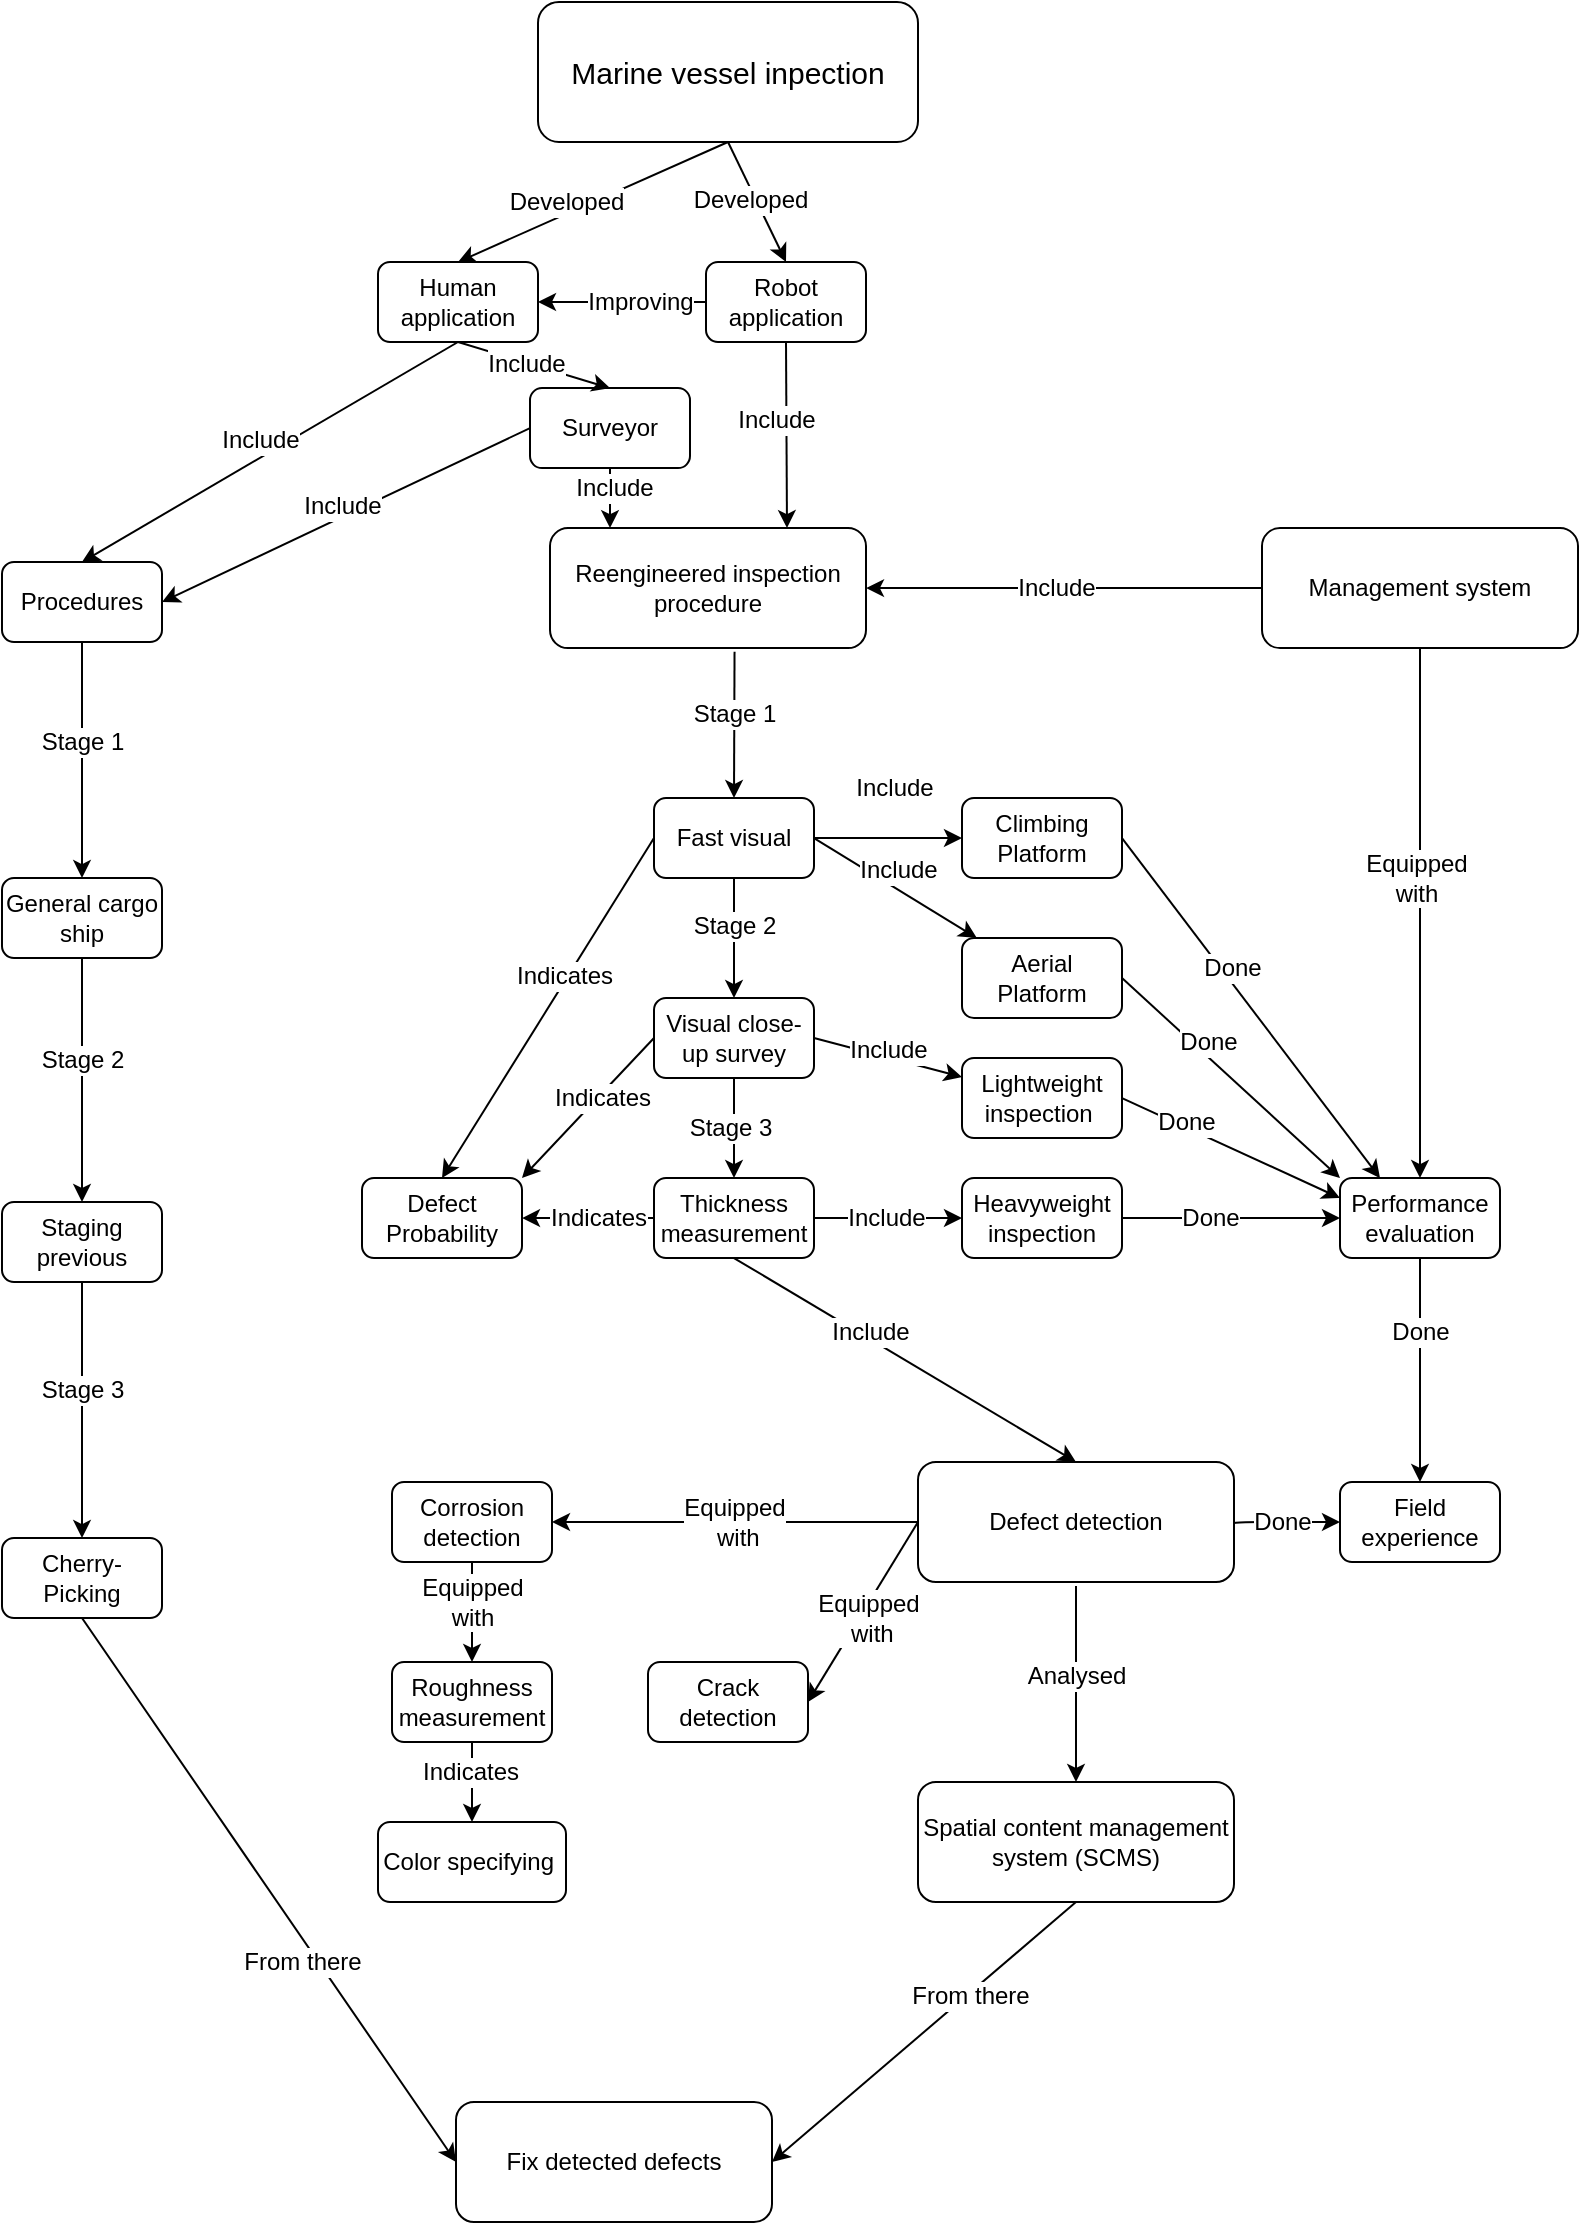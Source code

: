 <mxfile version="12.8.9" type="device"><diagram id="qRIM2zKwGqz1v9ZMlYBq" name="Page-1"><mxGraphModel dx="1422" dy="755" grid="1" gridSize="10" guides="1" tooltips="1" connect="1" arrows="1" fold="1" page="1" pageScale="1" pageWidth="827" pageHeight="1169" math="0" shadow="0"><root><mxCell id="0"/><mxCell id="1" parent="0"/><mxCell id="XjPAc7QNafEsfGHRPOn9-3" value="&lt;font style=&quot;font-size: 15px&quot;&gt;Marine vessel inpection&lt;/font&gt;" style="rounded=1;whiteSpace=wrap;html=1;" vertex="1" parent="1"><mxGeometry x="288" y="20" width="190" height="70" as="geometry"/></mxCell><mxCell id="XjPAc7QNafEsfGHRPOn9-4" value="Human application" style="rounded=1;whiteSpace=wrap;html=1;" vertex="1" parent="1"><mxGeometry x="208" y="150" width="80" height="40" as="geometry"/></mxCell><mxCell id="XjPAc7QNafEsfGHRPOn9-28" style="edgeStyle=orthogonalEdgeStyle;rounded=0;orthogonalLoop=1;jettySize=auto;html=1;" edge="1" parent="1" source="XjPAc7QNafEsfGHRPOn9-5" target="XjPAc7QNafEsfGHRPOn9-4"><mxGeometry relative="1" as="geometry"/></mxCell><mxCell id="XjPAc7QNafEsfGHRPOn9-33" value="Improving" style="text;html=1;align=center;verticalAlign=middle;resizable=0;points=[];labelBackgroundColor=#ffffff;" vertex="1" connectable="0" parent="XjPAc7QNafEsfGHRPOn9-28"><mxGeometry x="0.257" y="4" relative="1" as="geometry"><mxPoint x="20" y="-4" as="offset"/></mxGeometry></mxCell><mxCell id="XjPAc7QNafEsfGHRPOn9-5" value="Robot application" style="rounded=1;whiteSpace=wrap;html=1;" vertex="1" parent="1"><mxGeometry x="372" y="150" width="80" height="40" as="geometry"/></mxCell><mxCell id="XjPAc7QNafEsfGHRPOn9-6" value="Reengineered inspection procedure" style="rounded=1;whiteSpace=wrap;html=1;" vertex="1" parent="1"><mxGeometry x="294" y="283.06" width="158" height="60" as="geometry"/></mxCell><mxCell id="XjPAc7QNafEsfGHRPOn9-8" value="Fast visual" style="rounded=1;whiteSpace=wrap;html=1;" vertex="1" parent="1"><mxGeometry x="346" y="418.02" width="80" height="40" as="geometry"/></mxCell><mxCell id="XjPAc7QNafEsfGHRPOn9-15" value="Visual close-up survey" style="rounded=1;whiteSpace=wrap;html=1;" vertex="1" parent="1"><mxGeometry x="346" y="518.02" width="80" height="40" as="geometry"/></mxCell><mxCell id="XjPAc7QNafEsfGHRPOn9-16" value="Thickness measurement" style="rounded=1;whiteSpace=wrap;html=1;" vertex="1" parent="1"><mxGeometry x="346" y="608.02" width="80" height="40" as="geometry"/></mxCell><mxCell id="XjPAc7QNafEsfGHRPOn9-18" value="Staging previous" style="rounded=1;whiteSpace=wrap;html=1;" vertex="1" parent="1"><mxGeometry x="20" y="620" width="80" height="40" as="geometry"/></mxCell><mxCell id="XjPAc7QNafEsfGHRPOn9-20" value="Cherry-Picking" style="rounded=1;whiteSpace=wrap;html=1;" vertex="1" parent="1"><mxGeometry x="20" y="788.02" width="80" height="40" as="geometry"/></mxCell><mxCell id="XjPAc7QNafEsfGHRPOn9-21" value="Aerial Platform" style="rounded=1;whiteSpace=wrap;html=1;" vertex="1" parent="1"><mxGeometry x="500" y="488.02" width="80" height="40" as="geometry"/></mxCell><mxCell id="XjPAc7QNafEsfGHRPOn9-22" value="Climbing Platform" style="rounded=1;whiteSpace=wrap;html=1;" vertex="1" parent="1"><mxGeometry x="500" y="418.02" width="80" height="40" as="geometry"/></mxCell><mxCell id="XjPAc7QNafEsfGHRPOn9-26" value="" style="endArrow=classic;html=1;exitX=0.5;exitY=1;exitDx=0;exitDy=0;entryX=0.5;entryY=0;entryDx=0;entryDy=0;" edge="1" parent="1" source="XjPAc7QNafEsfGHRPOn9-3" target="XjPAc7QNafEsfGHRPOn9-4"><mxGeometry width="50" height="50" relative="1" as="geometry"><mxPoint x="348" y="140" as="sourcePoint"/><mxPoint x="328" y="190" as="targetPoint"/></mxGeometry></mxCell><mxCell id="XjPAc7QNafEsfGHRPOn9-29" value="&lt;span style=&quot;color: rgba(0 , 0 , 0 , 0) ; font-family: monospace ; font-size: 0px ; background-color: rgb(248 , 249 , 250)&quot;&gt;%3CmxGraphModel%3E%3Croot%3E%3CmxCell%20id%3D%220%22%2F%3E%3CmxCell%20id%3D%221%22%20parent%3D%220%22%2F%3E%3CmxCell%20id%3D%222%22%20value%3D%22%22%20style%3D%22endArrow%3Dclassic%3Bhtml%3D1%3BexitX%3D0.5%3BexitY%3D1%3BexitDx%3D0%3BexitDy%3D0%3BentryX%3D0.5%3BentryY%3D0%3BentryDx%3D0%3BentryDy%3D0%3B%22%20edge%3D%221%22%20parent%3D%221%22%3E%3CmxGeometry%20width%3D%2250%22%20height%3D%2250%22%20relative%3D%221%22%20as%3D%22geometry%22%3E%3CmxPoint%20x%3D%22395%22%20y%3D%2290%22%20as%3D%22sourcePoint%22%2F%3E%3CmxPoint%20x%3D%22310%22%20y%3D%22190%22%20as%3D%22targetPoint%22%2F%3E%3C%2FmxGeometry%3E%3C%2FmxCell%3E%3C%2Froot%3E%3C%2FmxGraphModel%3E&lt;/span&gt;&lt;span style=&quot;color: rgba(0 , 0 , 0 , 0) ; font-family: monospace ; font-size: 0px ; background-color: rgb(248 , 249 , 250)&quot;&gt;%3CmxGraphModel%3E%3Croot%3E%3CmxCell%20id%3D%220%22%2F%3E%3CmxCell%20id%3D%221%22%20parent%3D%220%22%2F%3E%3CmxCell%20id%3D%222%22%20value%3D%22%22%20style%3D%22endArrow%3Dclassic%3Bhtml%3D1%3BexitX%3D0.5%3BexitY%3D1%3BexitDx%3D0%3BexitDy%3D0%3BentryX%3D0.5%3BentryY%3D0%3BentryDx%3D0%3BentryDy%3D0%3B%22%20edge%3D%221%22%20parent%3D%221%22%3E%3CmxGeometry%20width%3D%2250%22%20height%3D%2250%22%20relative%3D%221%22%20as%3D%22geometry%22%3E%3CmxPoint%20x%3D%22395%22%20y%3D%2290%22%20as%3D%22sourcePoint%22%2F%3E%3CmxPoint%20x%3D%22310%22%20y%3D%22190%22%20as%3D%22targetPoint%22%2F%3E%3C%2FmxGeometry%3E%3C%2FmxCell%3E%3C%2Froot%3E%3C%2FmxGraphModel%3EDevelo&lt;/span&gt;" style="text;html=1;align=center;verticalAlign=middle;resizable=0;points=[];labelBackgroundColor=#ffffff;" vertex="1" connectable="0" parent="XjPAc7QNafEsfGHRPOn9-26"><mxGeometry x="-0.176" y="1" relative="1" as="geometry"><mxPoint as="offset"/></mxGeometry></mxCell><mxCell id="XjPAc7QNafEsfGHRPOn9-30" value="Developed" style="text;html=1;align=center;verticalAlign=middle;resizable=0;points=[];labelBackgroundColor=#ffffff;" vertex="1" connectable="0" parent="XjPAc7QNafEsfGHRPOn9-26"><mxGeometry x="-0.262" y="1" relative="1" as="geometry"><mxPoint x="-31.84" y="6.77" as="offset"/></mxGeometry></mxCell><mxCell id="XjPAc7QNafEsfGHRPOn9-27" value="" style="endArrow=classic;html=1;exitX=0.5;exitY=1;exitDx=0;exitDy=0;entryX=0.5;entryY=0;entryDx=0;entryDy=0;" edge="1" parent="1" source="XjPAc7QNafEsfGHRPOn9-3" target="XjPAc7QNafEsfGHRPOn9-5"><mxGeometry width="50" height="50" relative="1" as="geometry"><mxPoint x="443" y="120" as="sourcePoint"/><mxPoint x="468" y="210" as="targetPoint"/></mxGeometry></mxCell><mxCell id="XjPAc7QNafEsfGHRPOn9-31" value="Developed" style="text;html=1;align=center;verticalAlign=middle;resizable=0;points=[];labelBackgroundColor=#ffffff;" vertex="1" connectable="0" parent="XjPAc7QNafEsfGHRPOn9-27"><mxGeometry x="-0.234" y="2" relative="1" as="geometry"><mxPoint x="-2" y="7.0" as="offset"/></mxGeometry></mxCell><mxCell id="XjPAc7QNafEsfGHRPOn9-34" value="" style="endArrow=classic;html=1;exitX=0.5;exitY=1;exitDx=0;exitDy=0;" edge="1" parent="1" source="XjPAc7QNafEsfGHRPOn9-51"><mxGeometry width="50" height="50" relative="1" as="geometry"><mxPoint x="328" y="253.06" as="sourcePoint"/><mxPoint x="324" y="283.06" as="targetPoint"/></mxGeometry></mxCell><mxCell id="XjPAc7QNafEsfGHRPOn9-45" value="Include" style="text;html=1;align=center;verticalAlign=middle;resizable=0;points=[];labelBackgroundColor=#ffffff;" vertex="1" connectable="0" parent="XjPAc7QNafEsfGHRPOn9-34"><mxGeometry x="-0.285" y="1" relative="1" as="geometry"><mxPoint x="0.44" y="-0.87" as="offset"/></mxGeometry></mxCell><mxCell id="XjPAc7QNafEsfGHRPOn9-36" value="" style="endArrow=classic;html=1;exitX=0.5;exitY=1;exitDx=0;exitDy=0;entryX=0.75;entryY=0;entryDx=0;entryDy=0;" edge="1" parent="1" source="XjPAc7QNafEsfGHRPOn9-5" target="XjPAc7QNafEsfGHRPOn9-6"><mxGeometry width="50" height="50" relative="1" as="geometry"><mxPoint x="530.5" y="173.06" as="sourcePoint"/><mxPoint x="400" y="293.06" as="targetPoint"/></mxGeometry></mxCell><mxCell id="XjPAc7QNafEsfGHRPOn9-37" value="&lt;span style=&quot;color: rgba(0 , 0 , 0 , 0) ; font-family: monospace ; font-size: 0px ; background-color: rgb(248 , 249 , 250)&quot;&gt;%3CmxGraphModel%3E%3Croot%3E%3CmxCell%20id%3D%220%22%2F%3E%3CmxCell%20id%3D%221%22%20parent%3D%220%22%2F%3E%3CmxCell%20id%3D%222%22%20value%3D%22%22%20style%3D%22endArrow%3Dclassic%3Bhtml%3D1%3BexitX%3D0.5%3BexitY%3D1%3BexitDx%3D0%3BexitDy%3D0%3BentryX%3D0.5%3BentryY%3D0%3BentryDx%3D0%3BentryDy%3D0%3B%22%20edge%3D%221%22%20parent%3D%221%22%3E%3CmxGeometry%20width%3D%2250%22%20height%3D%2250%22%20relative%3D%221%22%20as%3D%22geometry%22%3E%3CmxPoint%20x%3D%22395%22%20y%3D%2290%22%20as%3D%22sourcePoint%22%2F%3E%3CmxPoint%20x%3D%22310%22%20y%3D%22190%22%20as%3D%22targetPoint%22%2F%3E%3C%2FmxGeometry%3E%3C%2FmxCell%3E%3C%2Froot%3E%3C%2FmxGraphModel%3E&lt;/span&gt;&lt;span style=&quot;color: rgba(0 , 0 , 0 , 0) ; font-family: monospace ; font-size: 0px ; background-color: rgb(248 , 249 , 250)&quot;&gt;%3CmxGraphModel%3E%3Croot%3E%3CmxCell%20id%3D%220%22%2F%3E%3CmxCell%20id%3D%221%22%20parent%3D%220%22%2F%3E%3CmxCell%20id%3D%222%22%20value%3D%22%22%20style%3D%22endArrow%3Dclassic%3Bhtml%3D1%3BexitX%3D0.5%3BexitY%3D1%3BexitDx%3D0%3BexitDy%3D0%3BentryX%3D0.5%3BentryY%3D0%3BentryDx%3D0%3BentryDy%3D0%3B%22%20edge%3D%221%22%20parent%3D%221%22%3E%3CmxGeometry%20width%3D%2250%22%20height%3D%2250%22%20relative%3D%221%22%20as%3D%22geometry%22%3E%3CmxPoint%20x%3D%22395%22%20y%3D%2290%22%20as%3D%22sourcePoint%22%2F%3E%3CmxPoint%20x%3D%22310%22%20y%3D%22190%22%20as%3D%22targetPoint%22%2F%3E%3C%2FmxGeometry%3E%3C%2FmxCell%3E%3C%2Froot%3E%3C%2FmxGraphModel%3EDevelo&lt;/span&gt;" style="text;html=1;align=center;verticalAlign=middle;resizable=0;points=[];labelBackgroundColor=#ffffff;" vertex="1" connectable="0" parent="XjPAc7QNafEsfGHRPOn9-36"><mxGeometry x="-0.176" y="1" relative="1" as="geometry"><mxPoint as="offset"/></mxGeometry></mxCell><mxCell id="XjPAc7QNafEsfGHRPOn9-46" value="Include" style="text;html=1;align=center;verticalAlign=middle;resizable=0;points=[];labelBackgroundColor=#ffffff;" vertex="1" connectable="0" parent="XjPAc7QNafEsfGHRPOn9-36"><mxGeometry x="-0.293" relative="1" as="geometry"><mxPoint x="-5.06" y="5.26" as="offset"/></mxGeometry></mxCell><mxCell id="XjPAc7QNafEsfGHRPOn9-47" value="Procedures" style="rounded=1;whiteSpace=wrap;html=1;" vertex="1" parent="1"><mxGeometry x="20" y="300" width="80" height="40" as="geometry"/></mxCell><mxCell id="XjPAc7QNafEsfGHRPOn9-48" value="" style="endArrow=classic;html=1;exitX=0.5;exitY=1;exitDx=0;exitDy=0;entryX=0.5;entryY=0;entryDx=0;entryDy=0;" edge="1" parent="1" source="XjPAc7QNafEsfGHRPOn9-4" target="XjPAc7QNafEsfGHRPOn9-47"><mxGeometry width="50" height="50" relative="1" as="geometry"><mxPoint x="370.5" y="208.02" as="sourcePoint"/><mxPoint x="278" y="278.02" as="targetPoint"/></mxGeometry></mxCell><mxCell id="XjPAc7QNafEsfGHRPOn9-49" value="&lt;span style=&quot;color: rgba(0 , 0 , 0 , 0) ; font-family: monospace ; font-size: 0px ; background-color: rgb(248 , 249 , 250)&quot;&gt;%3CmxGraphModel%3E%3Croot%3E%3CmxCell%20id%3D%220%22%2F%3E%3CmxCell%20id%3D%221%22%20parent%3D%220%22%2F%3E%3CmxCell%20id%3D%222%22%20value%3D%22%22%20style%3D%22endArrow%3Dclassic%3Bhtml%3D1%3BexitX%3D0.5%3BexitY%3D1%3BexitDx%3D0%3BexitDy%3D0%3BentryX%3D0.5%3BentryY%3D0%3BentryDx%3D0%3BentryDy%3D0%3B%22%20edge%3D%221%22%20parent%3D%221%22%3E%3CmxGeometry%20width%3D%2250%22%20height%3D%2250%22%20relative%3D%221%22%20as%3D%22geometry%22%3E%3CmxPoint%20x%3D%22395%22%20y%3D%2290%22%20as%3D%22sourcePoint%22%2F%3E%3CmxPoint%20x%3D%22310%22%20y%3D%22190%22%20as%3D%22targetPoint%22%2F%3E%3C%2FmxGeometry%3E%3C%2FmxCell%3E%3C%2Froot%3E%3C%2FmxGraphModel%3E&lt;/span&gt;&lt;span style=&quot;color: rgba(0 , 0 , 0 , 0) ; font-family: monospace ; font-size: 0px ; background-color: rgb(248 , 249 , 250)&quot;&gt;%3CmxGraphModel%3E%3Croot%3E%3CmxCell%20id%3D%220%22%2F%3E%3CmxCell%20id%3D%221%22%20parent%3D%220%22%2F%3E%3CmxCell%20id%3D%222%22%20value%3D%22%22%20style%3D%22endArrow%3Dclassic%3Bhtml%3D1%3BexitX%3D0.5%3BexitY%3D1%3BexitDx%3D0%3BexitDy%3D0%3BentryX%3D0.5%3BentryY%3D0%3BentryDx%3D0%3BentryDy%3D0%3B%22%20edge%3D%221%22%20parent%3D%221%22%3E%3CmxGeometry%20width%3D%2250%22%20height%3D%2250%22%20relative%3D%221%22%20as%3D%22geometry%22%3E%3CmxPoint%20x%3D%22395%22%20y%3D%2290%22%20as%3D%22sourcePoint%22%2F%3E%3CmxPoint%20x%3D%22310%22%20y%3D%22190%22%20as%3D%22targetPoint%22%2F%3E%3C%2FmxGeometry%3E%3C%2FmxCell%3E%3C%2Froot%3E%3C%2FmxGraphModel%3EDevelo&lt;/span&gt;" style="text;html=1;align=center;verticalAlign=middle;resizable=0;points=[];labelBackgroundColor=#ffffff;" vertex="1" connectable="0" parent="XjPAc7QNafEsfGHRPOn9-48"><mxGeometry x="-0.176" y="1" relative="1" as="geometry"><mxPoint as="offset"/></mxGeometry></mxCell><mxCell id="XjPAc7QNafEsfGHRPOn9-50" value="Include" style="text;html=1;align=center;verticalAlign=middle;resizable=0;points=[];labelBackgroundColor=#ffffff;" vertex="1" connectable="0" parent="XjPAc7QNafEsfGHRPOn9-48"><mxGeometry x="-0.293" relative="1" as="geometry"><mxPoint x="-32.32" y="9.56" as="offset"/></mxGeometry></mxCell><mxCell id="XjPAc7QNafEsfGHRPOn9-51" value="Surveyor" style="rounded=1;whiteSpace=wrap;html=1;" vertex="1" parent="1"><mxGeometry x="284" y="213.06" width="80" height="40" as="geometry"/></mxCell><mxCell id="XjPAc7QNafEsfGHRPOn9-54" value="" style="endArrow=classic;html=1;exitX=0.5;exitY=1;exitDx=0;exitDy=0;entryX=0.5;entryY=0;entryDx=0;entryDy=0;" edge="1" parent="1" source="XjPAc7QNafEsfGHRPOn9-4" target="XjPAc7QNafEsfGHRPOn9-51"><mxGeometry width="50" height="50" relative="1" as="geometry"><mxPoint x="258" y="183.06" as="sourcePoint"/><mxPoint x="188" y="233.06" as="targetPoint"/></mxGeometry></mxCell><mxCell id="XjPAc7QNafEsfGHRPOn9-55" value="&lt;span style=&quot;color: rgba(0 , 0 , 0 , 0) ; font-family: monospace ; font-size: 0px ; background-color: rgb(248 , 249 , 250)&quot;&gt;%3CmxGraphModel%3E%3Croot%3E%3CmxCell%20id%3D%220%22%2F%3E%3CmxCell%20id%3D%221%22%20parent%3D%220%22%2F%3E%3CmxCell%20id%3D%222%22%20value%3D%22%22%20style%3D%22endArrow%3Dclassic%3Bhtml%3D1%3BexitX%3D0.5%3BexitY%3D1%3BexitDx%3D0%3BexitDy%3D0%3BentryX%3D0.5%3BentryY%3D0%3BentryDx%3D0%3BentryDy%3D0%3B%22%20edge%3D%221%22%20parent%3D%221%22%3E%3CmxGeometry%20width%3D%2250%22%20height%3D%2250%22%20relative%3D%221%22%20as%3D%22geometry%22%3E%3CmxPoint%20x%3D%22395%22%20y%3D%2290%22%20as%3D%22sourcePoint%22%2F%3E%3CmxPoint%20x%3D%22310%22%20y%3D%22190%22%20as%3D%22targetPoint%22%2F%3E%3C%2FmxGeometry%3E%3C%2FmxCell%3E%3C%2Froot%3E%3C%2FmxGraphModel%3E&lt;/span&gt;&lt;span style=&quot;color: rgba(0 , 0 , 0 , 0) ; font-family: monospace ; font-size: 0px ; background-color: rgb(248 , 249 , 250)&quot;&gt;%3CmxGraphModel%3E%3Croot%3E%3CmxCell%20id%3D%220%22%2F%3E%3CmxCell%20id%3D%221%22%20parent%3D%220%22%2F%3E%3CmxCell%20id%3D%222%22%20value%3D%22%22%20style%3D%22endArrow%3Dclassic%3Bhtml%3D1%3BexitX%3D0.5%3BexitY%3D1%3BexitDx%3D0%3BexitDy%3D0%3BentryX%3D0.5%3BentryY%3D0%3BentryDx%3D0%3BentryDy%3D0%3B%22%20edge%3D%221%22%20parent%3D%221%22%3E%3CmxGeometry%20width%3D%2250%22%20height%3D%2250%22%20relative%3D%221%22%20as%3D%22geometry%22%3E%3CmxPoint%20x%3D%22395%22%20y%3D%2290%22%20as%3D%22sourcePoint%22%2F%3E%3CmxPoint%20x%3D%22310%22%20y%3D%22190%22%20as%3D%22targetPoint%22%2F%3E%3C%2FmxGeometry%3E%3C%2FmxCell%3E%3C%2Froot%3E%3C%2FmxGraphModel%3EDevelo&lt;/span&gt;" style="text;html=1;align=center;verticalAlign=middle;resizable=0;points=[];labelBackgroundColor=#ffffff;" vertex="1" connectable="0" parent="XjPAc7QNafEsfGHRPOn9-54"><mxGeometry x="-0.176" y="1" relative="1" as="geometry"><mxPoint as="offset"/></mxGeometry></mxCell><mxCell id="XjPAc7QNafEsfGHRPOn9-56" value="Include" style="text;html=1;align=center;verticalAlign=middle;resizable=0;points=[];labelBackgroundColor=#ffffff;" vertex="1" connectable="0" parent="XjPAc7QNafEsfGHRPOn9-54"><mxGeometry x="-0.293" relative="1" as="geometry"><mxPoint x="7.01" y="2.32" as="offset"/></mxGeometry></mxCell><mxCell id="XjPAc7QNafEsfGHRPOn9-57" value="" style="endArrow=classic;html=1;exitX=0.5;exitY=1;exitDx=0;exitDy=0;entryX=0.5;entryY=0;entryDx=0;entryDy=0;" edge="1" parent="1" source="XjPAc7QNafEsfGHRPOn9-47" target="XjPAc7QNafEsfGHRPOn9-17"><mxGeometry width="50" height="50" relative="1" as="geometry"><mxPoint x="-63" y="330" as="sourcePoint"/><mxPoint x="-13" y="280" as="targetPoint"/></mxGeometry></mxCell><mxCell id="XjPAc7QNafEsfGHRPOn9-61" value="Stage 1" style="text;html=1;align=center;verticalAlign=middle;resizable=0;points=[];labelBackgroundColor=#ffffff;" vertex="1" connectable="0" parent="XjPAc7QNafEsfGHRPOn9-57"><mxGeometry x="-0.242" y="4" relative="1" as="geometry"><mxPoint x="-4" y="5" as="offset"/></mxGeometry></mxCell><mxCell id="XjPAc7QNafEsfGHRPOn9-60" value="" style="endArrow=classic;html=1;exitX=0;exitY=0.5;exitDx=0;exitDy=0;entryX=1;entryY=0.5;entryDx=0;entryDy=0;" edge="1" parent="1" source="XjPAc7QNafEsfGHRPOn9-51" target="XjPAc7QNafEsfGHRPOn9-47"><mxGeometry width="50" height="50" relative="1" as="geometry"><mxPoint x="552" y="318.02" as="sourcePoint"/><mxPoint x="602" y="268.02" as="targetPoint"/></mxGeometry></mxCell><mxCell id="XjPAc7QNafEsfGHRPOn9-75" value="Include" style="text;html=1;align=center;verticalAlign=middle;resizable=0;points=[];labelBackgroundColor=#ffffff;" vertex="1" connectable="0" parent="XjPAc7QNafEsfGHRPOn9-60"><mxGeometry x="-0.077" y="-2" relative="1" as="geometry"><mxPoint x="-8.69" as="offset"/></mxGeometry></mxCell><mxCell id="XjPAc7QNafEsfGHRPOn9-67" value="" style="endArrow=classic;html=1;entryX=0.5;entryY=0;entryDx=0;entryDy=0;exitX=0.5;exitY=1;exitDx=0;exitDy=0;" edge="1" parent="1" source="XjPAc7QNafEsfGHRPOn9-8" target="XjPAc7QNafEsfGHRPOn9-15"><mxGeometry width="50" height="50" relative="1" as="geometry"><mxPoint x="610" y="698.02" as="sourcePoint"/><mxPoint x="687" y="708.02" as="targetPoint"/></mxGeometry></mxCell><mxCell id="XjPAc7QNafEsfGHRPOn9-77" value="Stage 2" style="text;html=1;align=center;verticalAlign=middle;resizable=0;points=[];labelBackgroundColor=#ffffff;" vertex="1" connectable="0" parent="XjPAc7QNafEsfGHRPOn9-67"><mxGeometry x="-0.454" relative="1" as="geometry"><mxPoint y="7" as="offset"/></mxGeometry></mxCell><mxCell id="XjPAc7QNafEsfGHRPOn9-68" value="" style="endArrow=classic;html=1;entryX=0.5;entryY=0;entryDx=0;entryDy=0;exitX=0.584;exitY=1.03;exitDx=0;exitDy=0;exitPerimeter=0;" edge="1" parent="1" source="XjPAc7QNafEsfGHRPOn9-6" target="XjPAc7QNafEsfGHRPOn9-8"><mxGeometry width="50" height="50" relative="1" as="geometry"><mxPoint x="326" y="368.02" as="sourcePoint"/><mxPoint x="241" y="408.02" as="targetPoint"/></mxGeometry></mxCell><mxCell id="XjPAc7QNafEsfGHRPOn9-76" value="Stage 1" style="text;html=1;align=center;verticalAlign=middle;resizable=0;points=[];labelBackgroundColor=#ffffff;" vertex="1" connectable="0" parent="XjPAc7QNafEsfGHRPOn9-68"><mxGeometry x="-0.202" y="2" relative="1" as="geometry"><mxPoint x="-2.8" y="2.11" as="offset"/></mxGeometry></mxCell><mxCell id="XjPAc7QNafEsfGHRPOn9-69" value="" style="endArrow=classic;html=1;entryX=0.5;entryY=0;entryDx=0;entryDy=0;exitX=0.5;exitY=1;exitDx=0;exitDy=0;" edge="1" parent="1" source="XjPAc7QNafEsfGHRPOn9-15" target="XjPAc7QNafEsfGHRPOn9-16"><mxGeometry width="50" height="50" relative="1" as="geometry"><mxPoint x="610" y="698.02" as="sourcePoint"/><mxPoint x="687" y="708.02" as="targetPoint"/></mxGeometry></mxCell><mxCell id="XjPAc7QNafEsfGHRPOn9-78" value="Stage 3" style="text;html=1;align=center;verticalAlign=middle;resizable=0;points=[];labelBackgroundColor=#ffffff;" vertex="1" connectable="0" parent="XjPAc7QNafEsfGHRPOn9-69"><mxGeometry x="0.207" y="-1" relative="1" as="geometry"><mxPoint x="-1.0" y="-5" as="offset"/></mxGeometry></mxCell><mxCell id="XjPAc7QNafEsfGHRPOn9-70" value="" style="endArrow=classic;html=1;exitX=0.5;exitY=1;exitDx=0;exitDy=0;entryX=0.5;entryY=0;entryDx=0;entryDy=0;" edge="1" parent="1" source="XjPAc7QNafEsfGHRPOn9-17" target="XjPAc7QNafEsfGHRPOn9-18"><mxGeometry width="50" height="50" relative="1" as="geometry"><mxPoint x="60" y="458.02" as="sourcePoint"/><mxPoint x="60" y="508.02" as="targetPoint"/></mxGeometry></mxCell><mxCell id="XjPAc7QNafEsfGHRPOn9-71" value="Stage 2" style="text;html=1;align=center;verticalAlign=middle;resizable=0;points=[];labelBackgroundColor=#ffffff;" vertex="1" connectable="0" parent="XjPAc7QNafEsfGHRPOn9-70"><mxGeometry x="-0.242" y="4" relative="1" as="geometry"><mxPoint x="-4" y="5" as="offset"/></mxGeometry></mxCell><mxCell id="XjPAc7QNafEsfGHRPOn9-72" value="" style="endArrow=classic;html=1;exitX=0.5;exitY=1;exitDx=0;exitDy=0;entryX=0.5;entryY=0;entryDx=0;entryDy=0;" edge="1" parent="1" source="XjPAc7QNafEsfGHRPOn9-18" target="XjPAc7QNafEsfGHRPOn9-20"><mxGeometry width="50" height="50" relative="1" as="geometry"><mxPoint x="59.84" y="643.02" as="sourcePoint"/><mxPoint x="59.84" y="693.02" as="targetPoint"/></mxGeometry></mxCell><mxCell id="XjPAc7QNafEsfGHRPOn9-73" value="Stage 3" style="text;html=1;align=center;verticalAlign=middle;resizable=0;points=[];labelBackgroundColor=#ffffff;" vertex="1" connectable="0" parent="XjPAc7QNafEsfGHRPOn9-72"><mxGeometry x="-0.242" y="4" relative="1" as="geometry"><mxPoint x="-4" y="5" as="offset"/></mxGeometry></mxCell><mxCell id="XjPAc7QNafEsfGHRPOn9-79" value="" style="endArrow=classic;html=1;exitX=1;exitY=0.5;exitDx=0;exitDy=0;entryX=0;entryY=0.5;entryDx=0;entryDy=0;" edge="1" parent="1" source="XjPAc7QNafEsfGHRPOn9-8" target="XjPAc7QNafEsfGHRPOn9-22"><mxGeometry width="50" height="50" relative="1" as="geometry"><mxPoint x="572" y="493.02" as="sourcePoint"/><mxPoint x="622" y="443.02" as="targetPoint"/></mxGeometry></mxCell><mxCell id="XjPAc7QNafEsfGHRPOn9-91" value="Include" style="text;html=1;align=center;verticalAlign=middle;resizable=0;points=[];labelBackgroundColor=#ffffff;" vertex="1" connectable="0" parent="XjPAc7QNafEsfGHRPOn9-79"><mxGeometry x="-0.572" y="1" relative="1" as="geometry"><mxPoint x="24.02" y="-24.07" as="offset"/></mxGeometry></mxCell><mxCell id="XjPAc7QNafEsfGHRPOn9-80" value="" style="endArrow=classic;html=1;exitX=1;exitY=0.5;exitDx=0;exitDy=0;" edge="1" parent="1" source="XjPAc7QNafEsfGHRPOn9-8" target="XjPAc7QNafEsfGHRPOn9-21"><mxGeometry width="50" height="50" relative="1" as="geometry"><mxPoint x="332" y="613.02" as="sourcePoint"/><mxPoint x="382" y="563.02" as="targetPoint"/></mxGeometry></mxCell><mxCell id="XjPAc7QNafEsfGHRPOn9-90" value="Include" style="text;html=1;align=center;verticalAlign=middle;resizable=0;points=[];labelBackgroundColor=#ffffff;" vertex="1" connectable="0" parent="XjPAc7QNafEsfGHRPOn9-80"><mxGeometry x="-0.385" y="1" relative="1" as="geometry"><mxPoint x="15.71" y="1" as="offset"/></mxGeometry></mxCell><mxCell id="XjPAc7QNafEsfGHRPOn9-86" value="Lightweight&lt;br&gt;inspection&amp;nbsp;" style="rounded=1;whiteSpace=wrap;html=1;" vertex="1" parent="1"><mxGeometry x="500" y="548.02" width="80" height="40" as="geometry"/></mxCell><mxCell id="XjPAc7QNafEsfGHRPOn9-87" value="Heavyweight inspection" style="rounded=1;whiteSpace=wrap;html=1;" vertex="1" parent="1"><mxGeometry x="500" y="608.02" width="80" height="40" as="geometry"/></mxCell><mxCell id="XjPAc7QNafEsfGHRPOn9-88" value="" style="endArrow=classic;html=1;exitX=1;exitY=0.5;exitDx=0;exitDy=0;" edge="1" parent="1" source="XjPAc7QNafEsfGHRPOn9-15" target="XjPAc7QNafEsfGHRPOn9-86"><mxGeometry width="50" height="50" relative="1" as="geometry"><mxPoint x="726" y="828.02" as="sourcePoint"/><mxPoint x="776" y="778.02" as="targetPoint"/></mxGeometry></mxCell><mxCell id="XjPAc7QNafEsfGHRPOn9-92" value="Include" style="text;html=1;align=center;verticalAlign=middle;resizable=0;points=[];labelBackgroundColor=#ffffff;" vertex="1" connectable="0" parent="XjPAc7QNafEsfGHRPOn9-88"><mxGeometry x="-0.456" y="1" relative="1" as="geometry"><mxPoint x="15.86" y="1" as="offset"/></mxGeometry></mxCell><mxCell id="XjPAc7QNafEsfGHRPOn9-89" value="" style="endArrow=classic;html=1;entryX=0;entryY=0.5;entryDx=0;entryDy=0;exitX=1;exitY=0.5;exitDx=0;exitDy=0;" edge="1" parent="1" source="XjPAc7QNafEsfGHRPOn9-16" target="XjPAc7QNafEsfGHRPOn9-87"><mxGeometry width="50" height="50" relative="1" as="geometry"><mxPoint x="723" y="828.02" as="sourcePoint"/><mxPoint x="773" y="778.02" as="targetPoint"/></mxGeometry></mxCell><mxCell id="XjPAc7QNafEsfGHRPOn9-93" value="Include" style="text;html=1;align=center;verticalAlign=middle;resizable=0;points=[];labelBackgroundColor=#ffffff;" vertex="1" connectable="0" parent="XjPAc7QNafEsfGHRPOn9-89"><mxGeometry x="-0.168" y="-1" relative="1" as="geometry"><mxPoint x="5" y="-1" as="offset"/></mxGeometry></mxCell><mxCell id="XjPAc7QNafEsfGHRPOn9-94" value="Corrosion detection" style="rounded=1;whiteSpace=wrap;html=1;" vertex="1" parent="1"><mxGeometry x="215" y="760" width="80" height="40" as="geometry"/></mxCell><mxCell id="XjPAc7QNafEsfGHRPOn9-96" value="Crack detection" style="rounded=1;whiteSpace=wrap;html=1;" vertex="1" parent="1"><mxGeometry x="343" y="850" width="80" height="40" as="geometry"/></mxCell><mxCell id="XjPAc7QNafEsfGHRPOn9-98" value="" style="endArrow=classic;html=1;exitX=0.5;exitY=1;exitDx=0;exitDy=0;entryX=0.5;entryY=0;entryDx=0;entryDy=0;" edge="1" parent="1" source="XjPAc7QNafEsfGHRPOn9-16" target="XjPAc7QNafEsfGHRPOn9-168"><mxGeometry width="50" height="50" relative="1" as="geometry"><mxPoint x="610" y="889.02" as="sourcePoint"/><mxPoint x="500" y="730" as="targetPoint"/></mxGeometry></mxCell><mxCell id="XjPAc7QNafEsfGHRPOn9-103" value="Include" style="text;html=1;align=center;verticalAlign=middle;resizable=0;points=[];labelBackgroundColor=#ffffff;" vertex="1" connectable="0" parent="XjPAc7QNafEsfGHRPOn9-98"><mxGeometry x="-0.424" y="-2" relative="1" as="geometry"><mxPoint x="19.86" y="5.09" as="offset"/></mxGeometry></mxCell><mxCell id="XjPAc7QNafEsfGHRPOn9-105" value="Roughness measurement" style="rounded=1;whiteSpace=wrap;html=1;" vertex="1" parent="1"><mxGeometry x="215" y="850" width="80" height="40" as="geometry"/></mxCell><mxCell id="XjPAc7QNafEsfGHRPOn9-106" value="Color specifying&amp;nbsp;" style="rounded=1;whiteSpace=wrap;html=1;" vertex="1" parent="1"><mxGeometry x="208" y="930" width="94" height="40" as="geometry"/></mxCell><mxCell id="XjPAc7QNafEsfGHRPOn9-108" value="Defect Probability" style="rounded=1;whiteSpace=wrap;html=1;" vertex="1" parent="1"><mxGeometry x="200" y="608.02" width="80" height="40" as="geometry"/></mxCell><mxCell id="XjPAc7QNafEsfGHRPOn9-109" value="" style="endArrow=classic;html=1;entryX=1;entryY=0.5;entryDx=0;entryDy=0;exitX=0;exitY=0.5;exitDx=0;exitDy=0;" edge="1" parent="1" source="XjPAc7QNafEsfGHRPOn9-16" target="XjPAc7QNafEsfGHRPOn9-108"><mxGeometry width="50" height="50" relative="1" as="geometry"><mxPoint x="230" y="653.02" as="sourcePoint"/><mxPoint x="280" y="603.02" as="targetPoint"/></mxGeometry></mxCell><mxCell id="XjPAc7QNafEsfGHRPOn9-119" value="Indicates" style="text;html=1;align=center;verticalAlign=middle;resizable=0;points=[];labelBackgroundColor=#ffffff;" vertex="1" connectable="0" parent="XjPAc7QNafEsfGHRPOn9-109"><mxGeometry x="0.224" relative="1" as="geometry"><mxPoint x="12.58" as="offset"/></mxGeometry></mxCell><mxCell id="XjPAc7QNafEsfGHRPOn9-110" value="" style="endArrow=classic;html=1;entryX=1;entryY=0;entryDx=0;entryDy=0;exitX=0;exitY=0.5;exitDx=0;exitDy=0;" edge="1" parent="1" source="XjPAc7QNafEsfGHRPOn9-15" target="XjPAc7QNafEsfGHRPOn9-108"><mxGeometry width="50" height="50" relative="1" as="geometry"><mxPoint x="370" y="638.02" as="sourcePoint"/><mxPoint x="420" y="588.02" as="targetPoint"/></mxGeometry></mxCell><mxCell id="XjPAc7QNafEsfGHRPOn9-118" value="Indicates" style="text;html=1;align=center;verticalAlign=middle;resizable=0;points=[];labelBackgroundColor=#ffffff;" vertex="1" connectable="0" parent="XjPAc7QNafEsfGHRPOn9-110"><mxGeometry x="-0.476" y="-1" relative="1" as="geometry"><mxPoint x="-7.98" y="12.35" as="offset"/></mxGeometry></mxCell><mxCell id="XjPAc7QNafEsfGHRPOn9-111" value="" style="endArrow=classic;html=1;entryX=0.5;entryY=0;entryDx=0;entryDy=0;exitX=0;exitY=0.5;exitDx=0;exitDy=0;" edge="1" parent="1" source="XjPAc7QNafEsfGHRPOn9-8" target="XjPAc7QNafEsfGHRPOn9-108"><mxGeometry width="50" height="50" relative="1" as="geometry"><mxPoint x="370" y="638.02" as="sourcePoint"/><mxPoint x="420" y="588.02" as="targetPoint"/></mxGeometry></mxCell><mxCell id="XjPAc7QNafEsfGHRPOn9-117" value="Indicates" style="text;html=1;align=center;verticalAlign=middle;resizable=0;points=[];labelBackgroundColor=#ffffff;" vertex="1" connectable="0" parent="XjPAc7QNafEsfGHRPOn9-111"><mxGeometry x="-0.354" y="1" relative="1" as="geometry"><mxPoint x="-11.91" y="13.62" as="offset"/></mxGeometry></mxCell><mxCell id="XjPAc7QNafEsfGHRPOn9-113" value="" style="endArrow=classic;html=1;entryX=1;entryY=0.5;entryDx=0;entryDy=0;exitX=0;exitY=0.5;exitDx=0;exitDy=0;" edge="1" parent="1" source="XjPAc7QNafEsfGHRPOn9-168" target="XjPAc7QNafEsfGHRPOn9-94"><mxGeometry width="50" height="50" relative="1" as="geometry"><mxPoint x="460" y="780" as="sourcePoint"/><mxPoint x="410" y="710" as="targetPoint"/></mxGeometry></mxCell><mxCell id="XjPAc7QNafEsfGHRPOn9-120" value="Equipped&lt;br&gt;&amp;nbsp;with" style="text;html=1;align=center;verticalAlign=middle;resizable=0;points=[];labelBackgroundColor=#ffffff;" vertex="1" connectable="0" parent="XjPAc7QNafEsfGHRPOn9-113"><mxGeometry x="0.259" relative="1" as="geometry"><mxPoint x="23.17" y="8.882e-16" as="offset"/></mxGeometry></mxCell><mxCell id="XjPAc7QNafEsfGHRPOn9-114" value="" style="endArrow=classic;html=1;exitX=0.5;exitY=1;exitDx=0;exitDy=0;entryX=0.5;entryY=0;entryDx=0;entryDy=0;" edge="1" parent="1" source="XjPAc7QNafEsfGHRPOn9-94" target="XjPAc7QNafEsfGHRPOn9-105"><mxGeometry width="50" height="50" relative="1" as="geometry"><mxPoint x="390" y="948.02" as="sourcePoint"/><mxPoint x="440" y="898.02" as="targetPoint"/></mxGeometry></mxCell><mxCell id="XjPAc7QNafEsfGHRPOn9-122" value="Equipped&lt;br&gt;with" style="text;html=1;align=center;verticalAlign=middle;resizable=0;points=[];labelBackgroundColor=#ffffff;" vertex="1" connectable="0" parent="XjPAc7QNafEsfGHRPOn9-114"><mxGeometry x="-0.505" y="1" relative="1" as="geometry"><mxPoint x="-1.0" y="7.59" as="offset"/></mxGeometry></mxCell><mxCell id="XjPAc7QNafEsfGHRPOn9-115" value="" style="endArrow=classic;html=1;entryX=0.5;entryY=0;entryDx=0;entryDy=0;exitX=0.5;exitY=1;exitDx=0;exitDy=0;" edge="1" parent="1" source="XjPAc7QNafEsfGHRPOn9-105" target="XjPAc7QNafEsfGHRPOn9-106"><mxGeometry width="50" height="50" relative="1" as="geometry"><mxPoint x="230" y="908.02" as="sourcePoint"/><mxPoint x="221" y="840" as="targetPoint"/></mxGeometry></mxCell><mxCell id="XjPAc7QNafEsfGHRPOn9-121" value="Indicates" style="text;html=1;align=center;verticalAlign=middle;resizable=0;points=[];labelBackgroundColor=#ffffff;" vertex="1" connectable="0" parent="XjPAc7QNafEsfGHRPOn9-115"><mxGeometry x="-0.275" y="-1" relative="1" as="geometry"><mxPoint as="offset"/></mxGeometry></mxCell><mxCell id="XjPAc7QNafEsfGHRPOn9-116" value="" style="endArrow=classic;html=1;entryX=1;entryY=0.5;entryDx=0;entryDy=0;exitX=0;exitY=0.5;exitDx=0;exitDy=0;" edge="1" parent="1" source="XjPAc7QNafEsfGHRPOn9-168" target="XjPAc7QNafEsfGHRPOn9-96"><mxGeometry width="50" height="50" relative="1" as="geometry"><mxPoint x="500" y="820" as="sourcePoint"/><mxPoint x="440" y="688.02" as="targetPoint"/></mxGeometry></mxCell><mxCell id="XjPAc7QNafEsfGHRPOn9-123" value="Equipped&lt;br&gt;&amp;nbsp;with" style="text;html=1;align=center;verticalAlign=middle;resizable=0;points=[];labelBackgroundColor=#ffffff;" vertex="1" connectable="0" parent="XjPAc7QNafEsfGHRPOn9-116"><mxGeometry x="-0.142" relative="1" as="geometry"><mxPoint x="-2.27" y="9.18" as="offset"/></mxGeometry></mxCell><mxCell id="XjPAc7QNafEsfGHRPOn9-125" value="Management system" style="rounded=1;whiteSpace=wrap;html=1;" vertex="1" parent="1"><mxGeometry x="650" y="283.06" width="158" height="60" as="geometry"/></mxCell><mxCell id="XjPAc7QNafEsfGHRPOn9-127" value="" style="endArrow=classic;html=1;exitX=0;exitY=0.5;exitDx=0;exitDy=0;entryX=1;entryY=0.5;entryDx=0;entryDy=0;" edge="1" parent="1" source="XjPAc7QNafEsfGHRPOn9-125" target="XjPAc7QNafEsfGHRPOn9-6"><mxGeometry width="50" height="50" relative="1" as="geometry"><mxPoint x="430" y="320" as="sourcePoint"/><mxPoint x="440" y="300" as="targetPoint"/></mxGeometry></mxCell><mxCell id="XjPAc7QNafEsfGHRPOn9-145" value="Include" style="text;html=1;align=center;verticalAlign=middle;resizable=0;points=[];labelBackgroundColor=#ffffff;" vertex="1" connectable="0" parent="XjPAc7QNafEsfGHRPOn9-127"><mxGeometry x="0.207" relative="1" as="geometry"><mxPoint x="16.24" as="offset"/></mxGeometry></mxCell><mxCell id="XjPAc7QNafEsfGHRPOn9-128" value="Performance evaluation" style="rounded=1;whiteSpace=wrap;html=1;" vertex="1" parent="1"><mxGeometry x="689" y="608.02" width="80" height="40" as="geometry"/></mxCell><mxCell id="XjPAc7QNafEsfGHRPOn9-130" value="" style="endArrow=classic;html=1;entryX=0.5;entryY=0;entryDx=0;entryDy=0;exitX=0.5;exitY=1;exitDx=0;exitDy=0;" edge="1" parent="1" source="XjPAc7QNafEsfGHRPOn9-125" target="XjPAc7QNafEsfGHRPOn9-128"><mxGeometry width="50" height="50" relative="1" as="geometry"><mxPoint x="619.43" y="503.02" as="sourcePoint"/><mxPoint x="669.43" y="453.02" as="targetPoint"/></mxGeometry></mxCell><mxCell id="XjPAc7QNafEsfGHRPOn9-146" value="Equipped&lt;br&gt;with" style="text;html=1;align=center;verticalAlign=middle;resizable=0;points=[];labelBackgroundColor=#ffffff;" vertex="1" connectable="0" parent="XjPAc7QNafEsfGHRPOn9-130"><mxGeometry x="-0.135" y="-2" relative="1" as="geometry"><mxPoint as="offset"/></mxGeometry></mxCell><mxCell id="XjPAc7QNafEsfGHRPOn9-131" value="" style="endArrow=classic;html=1;entryX=0;entryY=0.5;entryDx=0;entryDy=0;exitX=1;exitY=0.5;exitDx=0;exitDy=0;" edge="1" parent="1" source="XjPAc7QNafEsfGHRPOn9-87" target="XjPAc7QNafEsfGHRPOn9-128"><mxGeometry width="50" height="50" relative="1" as="geometry"><mxPoint x="610" y="590" as="sourcePoint"/><mxPoint x="620" y="340" as="targetPoint"/></mxGeometry></mxCell><mxCell id="XjPAc7QNafEsfGHRPOn9-140" value="Done" style="text;html=1;align=center;verticalAlign=middle;resizable=0;points=[];labelBackgroundColor=#ffffff;" vertex="1" connectable="0" parent="XjPAc7QNafEsfGHRPOn9-131"><mxGeometry x="0.224" y="3" relative="1" as="geometry"><mxPoint x="-23.1" y="3" as="offset"/></mxGeometry></mxCell><mxCell id="XjPAc7QNafEsfGHRPOn9-132" value="" style="endArrow=classic;html=1;entryX=0;entryY=0.25;entryDx=0;entryDy=0;exitX=1;exitY=0.5;exitDx=0;exitDy=0;" edge="1" parent="1" source="XjPAc7QNafEsfGHRPOn9-86" target="XjPAc7QNafEsfGHRPOn9-128"><mxGeometry width="50" height="50" relative="1" as="geometry"><mxPoint x="580" y="590" as="sourcePoint"/><mxPoint x="620" y="340" as="targetPoint"/></mxGeometry></mxCell><mxCell id="XjPAc7QNafEsfGHRPOn9-139" value="Done" style="text;html=1;align=center;verticalAlign=middle;resizable=0;points=[];labelBackgroundColor=#ffffff;" vertex="1" connectable="0" parent="XjPAc7QNafEsfGHRPOn9-132"><mxGeometry x="0.441" y="2" relative="1" as="geometry"><mxPoint x="-47.61" y="-22.24" as="offset"/></mxGeometry></mxCell><mxCell id="XjPAc7QNafEsfGHRPOn9-133" value="" style="endArrow=classic;html=1;entryX=0;entryY=0;entryDx=0;entryDy=0;exitX=1;exitY=0.5;exitDx=0;exitDy=0;" edge="1" parent="1" source="XjPAc7QNafEsfGHRPOn9-21" target="XjPAc7QNafEsfGHRPOn9-128"><mxGeometry width="50" height="50" relative="1" as="geometry"><mxPoint x="570" y="390" as="sourcePoint"/><mxPoint x="620" y="340" as="targetPoint"/></mxGeometry></mxCell><mxCell id="XjPAc7QNafEsfGHRPOn9-138" value="Done" style="text;html=1;align=center;verticalAlign=middle;resizable=0;points=[];labelBackgroundColor=#ffffff;" vertex="1" connectable="0" parent="XjPAc7QNafEsfGHRPOn9-133"><mxGeometry x="0.335" y="5" relative="1" as="geometry"><mxPoint x="-33.32" y="-31.63" as="offset"/></mxGeometry></mxCell><mxCell id="XjPAc7QNafEsfGHRPOn9-134" value="" style="endArrow=classic;html=1;entryX=0.25;entryY=0;entryDx=0;entryDy=0;exitX=1;exitY=0.5;exitDx=0;exitDy=0;" edge="1" parent="1" source="XjPAc7QNafEsfGHRPOn9-22" target="XjPAc7QNafEsfGHRPOn9-128"><mxGeometry width="50" height="50" relative="1" as="geometry"><mxPoint x="630" y="460" as="sourcePoint"/><mxPoint x="620" y="340" as="targetPoint"/><Array as="points"/></mxGeometry></mxCell><mxCell id="XjPAc7QNafEsfGHRPOn9-137" value="Done" style="text;html=1;align=center;verticalAlign=middle;resizable=0;points=[];labelBackgroundColor=#ffffff;" vertex="1" connectable="0" parent="XjPAc7QNafEsfGHRPOn9-134"><mxGeometry x="0.174" relative="1" as="geometry"><mxPoint x="-21.47" y="-35.25" as="offset"/></mxGeometry></mxCell><mxCell id="XjPAc7QNafEsfGHRPOn9-141" value="" style="endArrow=classic;html=1;exitX=0.5;exitY=1;exitDx=0;exitDy=0;entryX=0.5;entryY=0;entryDx=0;entryDy=0;" edge="1" parent="1" source="XjPAc7QNafEsfGHRPOn9-128" target="XjPAc7QNafEsfGHRPOn9-162"><mxGeometry width="50" height="50" relative="1" as="geometry"><mxPoint x="609.43" y="700" as="sourcePoint"/><mxPoint x="739.0" y="698.02" as="targetPoint"/></mxGeometry></mxCell><mxCell id="XjPAc7QNafEsfGHRPOn9-147" value="Done" style="text;html=1;align=center;verticalAlign=middle;resizable=0;points=[];labelBackgroundColor=#ffffff;" vertex="1" connectable="0" parent="XjPAc7QNafEsfGHRPOn9-141"><mxGeometry x="-0.373" y="1" relative="1" as="geometry"><mxPoint x="-1" y="1.64" as="offset"/></mxGeometry></mxCell><mxCell id="XjPAc7QNafEsfGHRPOn9-142" value="" style="endArrow=classic;html=1;entryX=0;entryY=0.5;entryDx=0;entryDy=0;exitX=0.998;exitY=-0.014;exitDx=0;exitDy=0;exitPerimeter=0;" edge="1" parent="1" target="XjPAc7QNafEsfGHRPOn9-162"><mxGeometry width="50" height="50" relative="1" as="geometry"><mxPoint x="633.92" y="780.72" as="sourcePoint"/><mxPoint x="591" y="728.02" as="targetPoint"/><Array as="points"><mxPoint x="640" y="780"/></Array></mxGeometry></mxCell><mxCell id="XjPAc7QNafEsfGHRPOn9-144" value="Done" style="text;html=1;align=center;verticalAlign=middle;resizable=0;points=[];labelBackgroundColor=#ffffff;" vertex="1" connectable="0" parent="XjPAc7QNafEsfGHRPOn9-142"><mxGeometry x="-0.158" y="-1" relative="1" as="geometry"><mxPoint x="2.67" y="-1" as="offset"/></mxGeometry></mxCell><mxCell id="XjPAc7QNafEsfGHRPOn9-149" value="Spatial content management system (SCMS)" style="rounded=1;whiteSpace=wrap;html=1;" vertex="1" parent="1"><mxGeometry x="478" y="910" width="158" height="60" as="geometry"/></mxCell><mxCell id="XjPAc7QNafEsfGHRPOn9-153" value="Fix detected defects" style="rounded=1;whiteSpace=wrap;html=1;" vertex="1" parent="1"><mxGeometry x="247" y="1070" width="158" height="60" as="geometry"/></mxCell><mxCell id="XjPAc7QNafEsfGHRPOn9-152" value="" style="endArrow=classic;html=1;entryX=0.5;entryY=0;entryDx=0;entryDy=0;" edge="1" parent="1" target="XjPAc7QNafEsfGHRPOn9-149"><mxGeometry width="50" height="50" relative="1" as="geometry"><mxPoint x="557" y="812" as="sourcePoint"/><mxPoint x="420" y="890" as="targetPoint"/></mxGeometry></mxCell><mxCell id="XjPAc7QNafEsfGHRPOn9-165" value="Analysed" style="text;html=1;align=center;verticalAlign=middle;resizable=0;points=[];labelBackgroundColor=#ffffff;" vertex="1" connectable="0" parent="XjPAc7QNafEsfGHRPOn9-152"><mxGeometry x="0.257" y="-1" relative="1" as="geometry"><mxPoint x="1" y="-17.17" as="offset"/></mxGeometry></mxCell><mxCell id="XjPAc7QNafEsfGHRPOn9-155" value="" style="endArrow=classic;html=1;exitX=0.5;exitY=1;exitDx=0;exitDy=0;entryX=0;entryY=0.5;entryDx=0;entryDy=0;" edge="1" parent="1" source="XjPAc7QNafEsfGHRPOn9-20" target="XjPAc7QNafEsfGHRPOn9-153"><mxGeometry width="50" height="50" relative="1" as="geometry"><mxPoint x="370" y="940" as="sourcePoint"/><mxPoint x="420" y="890" as="targetPoint"/></mxGeometry></mxCell><mxCell id="XjPAc7QNafEsfGHRPOn9-173" value="From there" style="text;html=1;align=center;verticalAlign=middle;resizable=0;points=[];labelBackgroundColor=#ffffff;" vertex="1" connectable="0" parent="XjPAc7QNafEsfGHRPOn9-155"><mxGeometry x="0.139" y="1" relative="1" as="geometry"><mxPoint x="2.51" y="17.4" as="offset"/></mxGeometry></mxCell><mxCell id="XjPAc7QNafEsfGHRPOn9-156" value="" style="endArrow=classic;html=1;entryX=1;entryY=0.5;entryDx=0;entryDy=0;exitX=0.5;exitY=1;exitDx=0;exitDy=0;" edge="1" parent="1" source="XjPAc7QNafEsfGHRPOn9-149" target="XjPAc7QNafEsfGHRPOn9-153"><mxGeometry width="50" height="50" relative="1" as="geometry"><mxPoint x="370" y="940" as="sourcePoint"/><mxPoint x="420" y="890" as="targetPoint"/></mxGeometry></mxCell><mxCell id="XjPAc7QNafEsfGHRPOn9-166" value="From there" style="text;html=1;align=center;verticalAlign=middle;resizable=0;points=[];labelBackgroundColor=#ffffff;" vertex="1" connectable="0" parent="XjPAc7QNafEsfGHRPOn9-156"><mxGeometry x="-0.289" y="1" relative="1" as="geometry"><mxPoint as="offset"/></mxGeometry></mxCell><mxCell id="XjPAc7QNafEsfGHRPOn9-17" value="General cargo ship" style="rounded=1;whiteSpace=wrap;html=1;" vertex="1" parent="1"><mxGeometry x="20" y="458.02" width="80" height="40" as="geometry"/></mxCell><mxCell id="XjPAc7QNafEsfGHRPOn9-158" value="" style="endArrow=classic;html=1;exitX=0.5;exitY=1;exitDx=0;exitDy=0;entryX=0.5;entryY=0;entryDx=0;entryDy=0;" edge="1" parent="1" target="XjPAc7QNafEsfGHRPOn9-17"><mxGeometry width="50" height="50" relative="1" as="geometry"><mxPoint x="60" y="458.02" as="sourcePoint"/><mxPoint x="60" y="608.02" as="targetPoint"/></mxGeometry></mxCell><mxCell id="XjPAc7QNafEsfGHRPOn9-162" value="Field experience" style="rounded=1;whiteSpace=wrap;html=1;" vertex="1" parent="1"><mxGeometry x="689" y="760" width="80" height="40" as="geometry"/></mxCell><mxCell id="XjPAc7QNafEsfGHRPOn9-168" value="Defect detection" style="rounded=1;whiteSpace=wrap;html=1;" vertex="1" parent="1"><mxGeometry x="478" y="750" width="158" height="60" as="geometry"/></mxCell></root></mxGraphModel></diagram></mxfile>